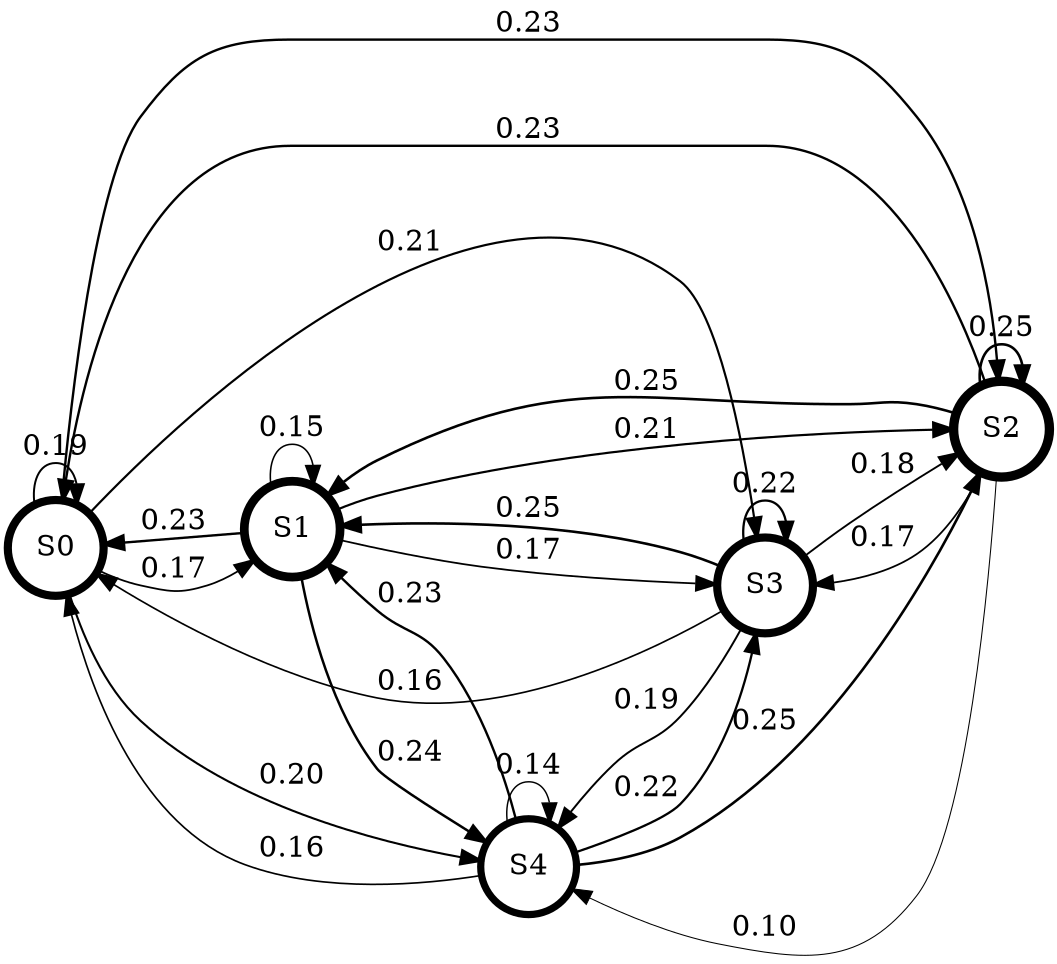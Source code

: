 digraph MarkovChain {
    rankdir=LR;
    node [shape=circle];
    S0[label="S0", penwidth=3.92504];
    S1[label="S1", penwidth=4.19686];
    S2[label="S2", penwidth=4.47874];
    S3[label="S3", penwidth=3.92697];
    S4[label="S4", penwidth=3.47239];
    S0 -> S0 [label="0.19", penwidth=0.95];
    S0 -> S1 [label="0.17", penwidth=0.85];
    S0 -> S2 [label="0.23", penwidth=1.15];
    S0 -> S3 [label="0.21", penwidth=1.05];
    S0 -> S4 [label="0.20", penwidth=1.00];
    S1 -> S0 [label="0.23", penwidth=1.15];
    S1 -> S1 [label="0.15", penwidth=0.75];
    S1 -> S2 [label="0.21", penwidth=1.05];
    S1 -> S3 [label="0.17", penwidth=0.85];
    S1 -> S4 [label="0.24", penwidth=1.20];
    S2 -> S0 [label="0.23", penwidth=1.15];
    S2 -> S1 [label="0.25", penwidth=1.25];
    S2 -> S2 [label="0.25", penwidth=1.25];
    S2 -> S3 [label="0.17", penwidth=0.85];
    S2 -> S4 [label="0.10", penwidth=0.50];
    S3 -> S0 [label="0.16", penwidth=0.80];
    S3 -> S1 [label="0.25", penwidth=1.25];
    S3 -> S2 [label="0.18", penwidth=0.90];
    S3 -> S3 [label="0.22", penwidth=1.10];
    S3 -> S4 [label="0.19", penwidth=0.95];
    S4 -> S0 [label="0.16", penwidth=0.80];
    S4 -> S1 [label="0.23", penwidth=1.15];
    S4 -> S2 [label="0.25", penwidth=1.25];
    S4 -> S3 [label="0.22", penwidth=1.10];
    S4 -> S4 [label="0.14", penwidth=0.70];
}
